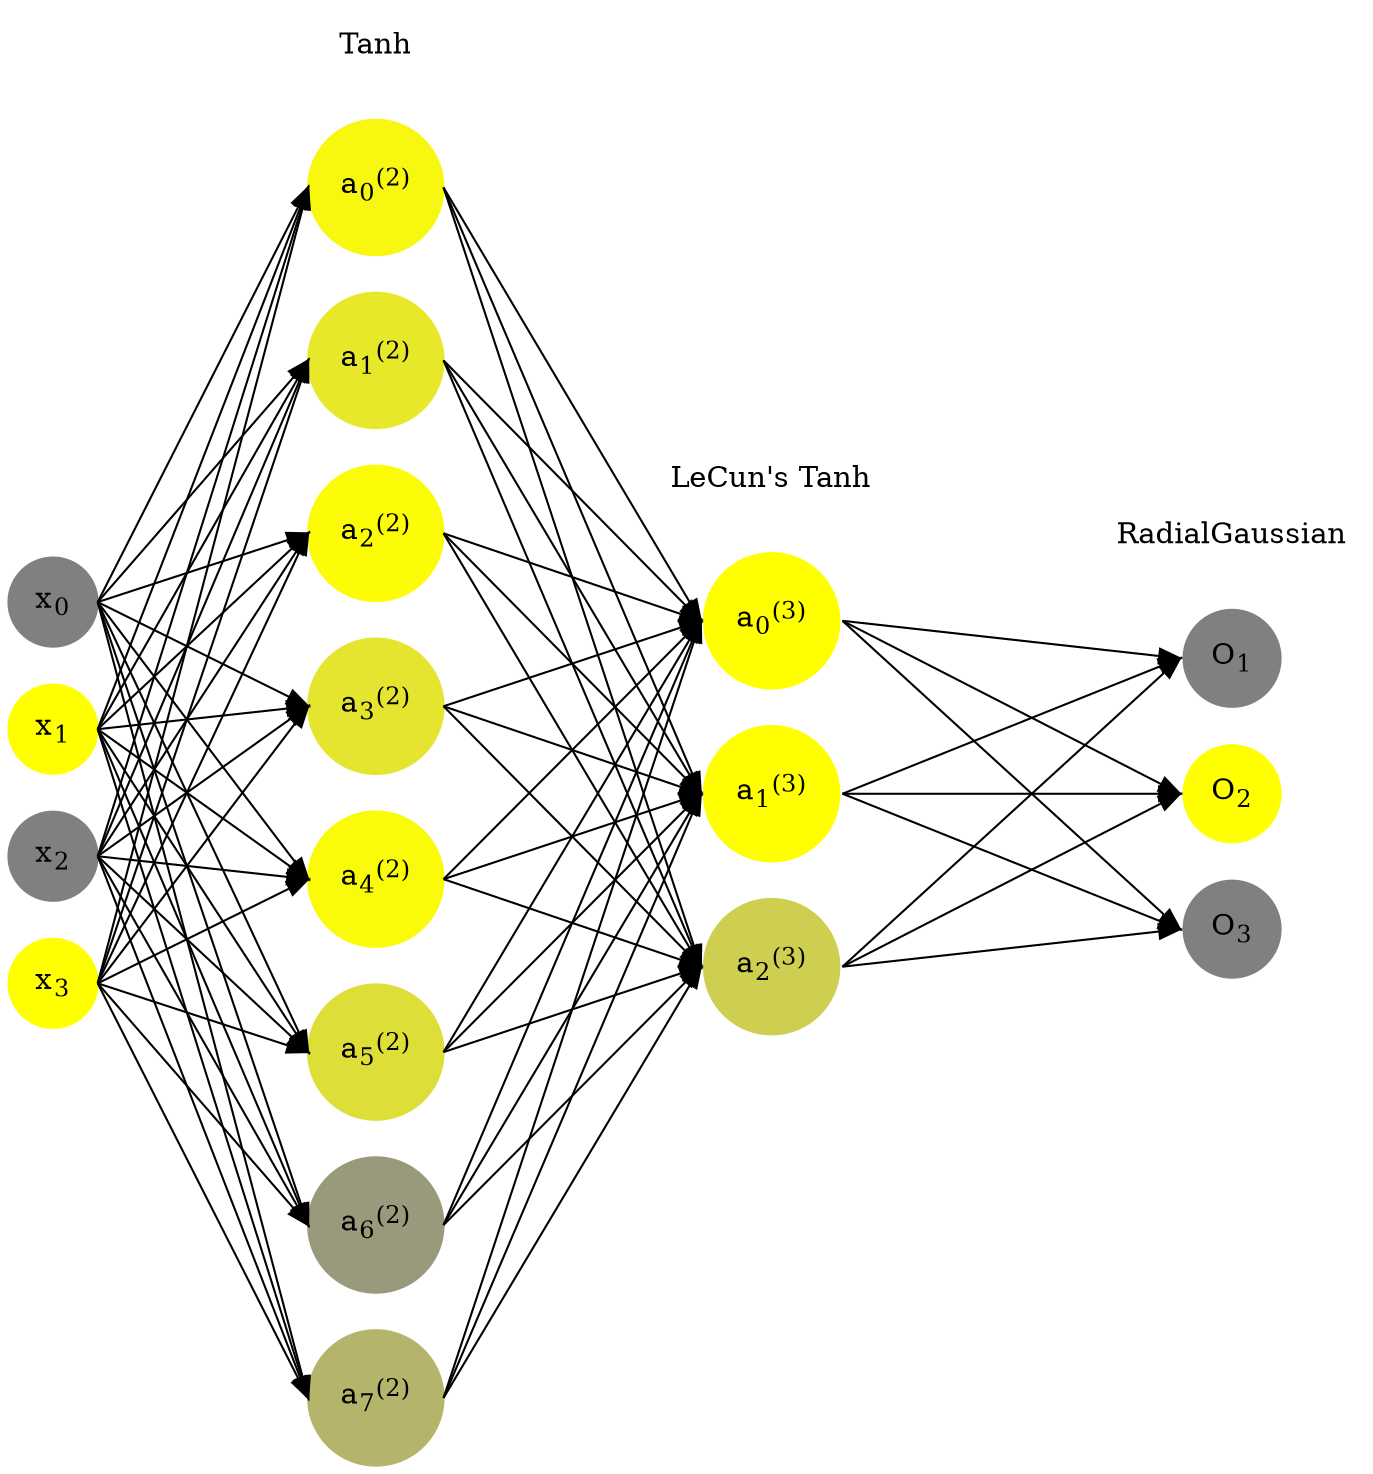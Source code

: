 digraph G {
	rankdir = LR;
	splines=false;
	edge[style=invis];
	ranksep= 1.4;
	{
	node [shape=circle, color="0.1667, 0.0, 0.5", style=filled, fillcolor="0.1667, 0.0, 0.5"];
	x0 [label=<x<sub>0</sub>>];
	}
	{
	node [shape=circle, color="0.1667, 1.0, 1.0", style=filled, fillcolor="0.1667, 1.0, 1.0"];
	x1 [label=<x<sub>1</sub>>];
	}
	{
	node [shape=circle, color="0.1667, 0.0, 0.5", style=filled, fillcolor="0.1667, 0.0, 0.5"];
	x2 [label=<x<sub>2</sub>>];
	}
	{
	node [shape=circle, color="0.1667, 1.0, 1.0", style=filled, fillcolor="0.1667, 1.0, 1.0"];
	x3 [label=<x<sub>3</sub>>];
	}
	{
	node [shape=circle, color="0.1667, 0.937454, 0.968727", style=filled, fillcolor="0.1667, 0.937454, 0.968727"];
	a02 [label=<a<sub>0</sub><sup>(2)</sup>>];
	}
	{
	node [shape=circle, color="0.1667, 0.815191, 0.907596", style=filled, fillcolor="0.1667, 0.815191, 0.907596"];
	a12 [label=<a<sub>1</sub><sup>(2)</sup>>];
	}
	{
	node [shape=circle, color="0.1667, 0.973550, 0.986775", style=filled, fillcolor="0.1667, 0.973550, 0.986775"];
	a22 [label=<a<sub>2</sub><sup>(2)</sup>>];
	}
	{
	node [shape=circle, color="0.1667, 0.791947, 0.895974", style=filled, fillcolor="0.1667, 0.791947, 0.895974"];
	a32 [label=<a<sub>3</sub><sup>(2)</sup>>];
	}
	{
	node [shape=circle, color="0.1667, 0.961150, 0.980575", style=filled, fillcolor="0.1667, 0.961150, 0.980575"];
	a42 [label=<a<sub>4</sub><sup>(2)</sup>>];
	}
	{
	node [shape=circle, color="0.1667, 0.740423, 0.870212", style=filled, fillcolor="0.1667, 0.740423, 0.870212"];
	a52 [label=<a<sub>5</sub><sup>(2)</sup>>];
	}
	{
	node [shape=circle, color="0.1667, 0.196650, 0.598325", style=filled, fillcolor="0.1667, 0.196650, 0.598325"];
	a62 [label=<a<sub>6</sub><sup>(2)</sup>>];
	}
	{
	node [shape=circle, color="0.1667, 0.412183, 0.706091", style=filled, fillcolor="0.1667, 0.412183, 0.706091"];
	a72 [label=<a<sub>7</sub><sup>(2)</sup>>];
	}
	{
	node [shape=circle, color="0.1667, 1.435090, 1.217545", style=filled, fillcolor="0.1667, 1.435090, 1.217545"];
	a03 [label=<a<sub>0</sub><sup>(3)</sup>>];
	}
	{
	node [shape=circle, color="0.1667, 1.110524, 1.055262", style=filled, fillcolor="0.1667, 1.110524, 1.055262"];
	a13 [label=<a<sub>1</sub><sup>(3)</sup>>];
	}
	{
	node [shape=circle, color="0.1667, 0.610459, 0.805229", style=filled, fillcolor="0.1667, 0.610459, 0.805229"];
	a23 [label=<a<sub>2</sub><sup>(3)</sup>>];
	}
	{
	node [shape=circle, color="0.1667, 0.0, 0.5", style=filled, fillcolor="0.1667, 0.0, 0.5"];
	O1 [label=<O<sub>1</sub>>];
	}
	{
	node [shape=circle, color="0.1667, 1.0, 1.0", style=filled, fillcolor="0.1667, 1.0, 1.0"];
	O2 [label=<O<sub>2</sub>>];
	}
	{
	node [shape=circle, color="0.1667, 0.0, 0.5", style=filled, fillcolor="0.1667, 0.0, 0.5"];
	O3 [label=<O<sub>3</sub>>];
	}
	{
	rank=same;
	x0->x1->x2->x3;
	}
	{
	rank=same;
	a02->a12->a22->a32->a42->a52->a62->a72;
	}
	{
	rank=same;
	a03->a13->a23;
	}
	{
	rank=same;
	O1->O2->O3;
	}
	l1 [shape=plaintext,label="Tanh"];
	l1->a02;
	{rank=same; l1;a02};
	l2 [shape=plaintext,label="LeCun's Tanh"];
	l2->a03;
	{rank=same; l2;a03};
	l3 [shape=plaintext,label="RadialGaussian"];
	l3->O1;
	{rank=same; l3;O1};
edge[style=solid, tailport=e, headport=w];
	{x0;x1;x2;x3} -> {a02;a12;a22;a32;a42;a52;a62;a72};
	{a02;a12;a22;a32;a42;a52;a62;a72} -> {a03;a13;a23};
	{a03;a13;a23} -> {O1,O2,O3};
}